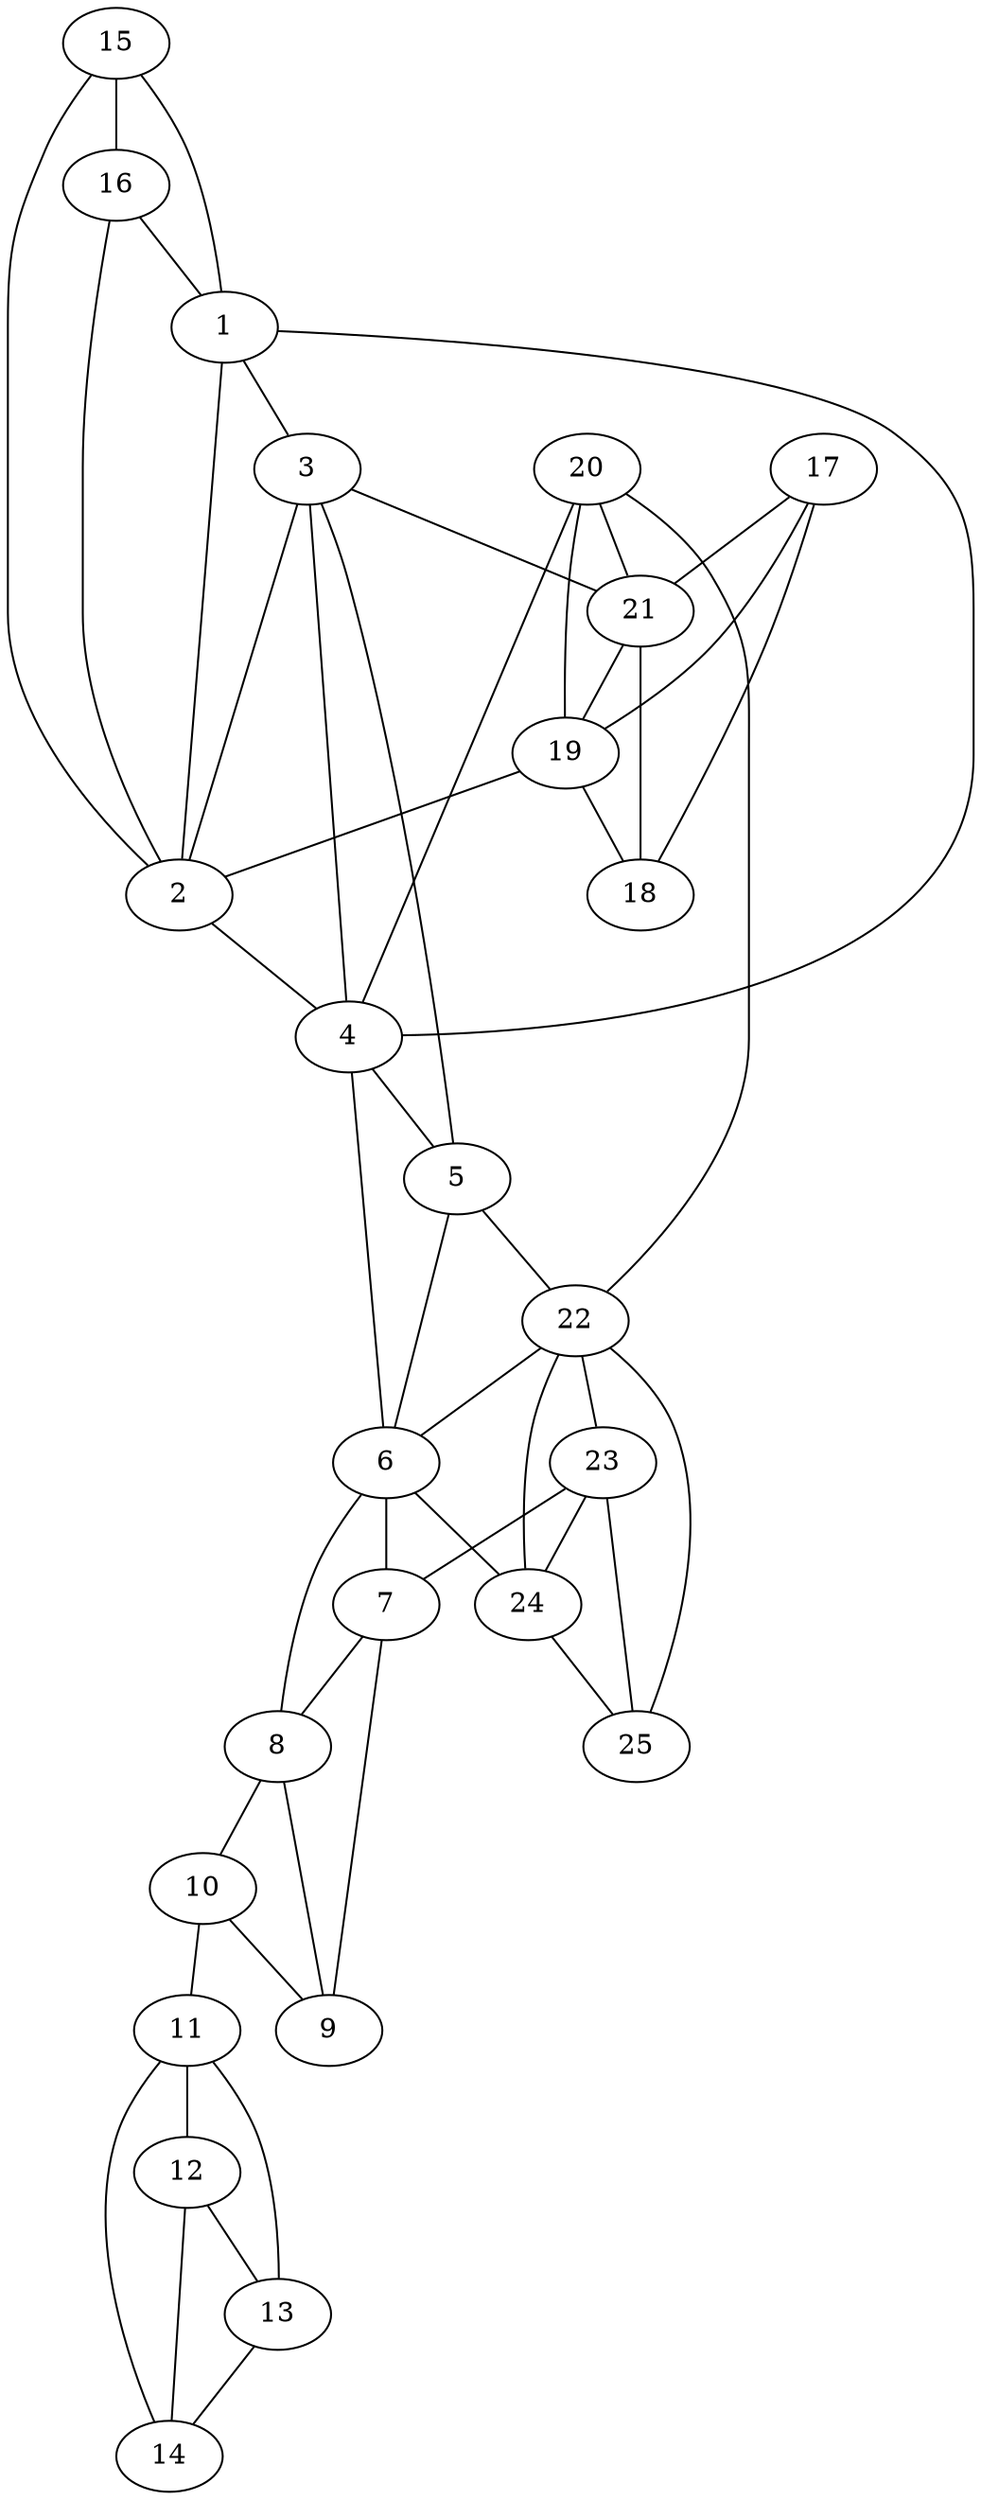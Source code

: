 graph pdb1ol5 {
	1	 [aaLength=3,
		sequence=KRV,
		type=0];
	3	 [aaLength=14,
		sequence=YLPPEMIEGRMHDE,
		type=0];
	1 -- 3	 [distance0="45.06719",
		frequency=1,
		type0=2];
	2	 [aaLength=8,
		sequence=XXLCGTLD,
		type=0];
	1 -- 2	 [distance0="38.39219",
		frequency=1,
		type0=1];
	4	 [aaLength=10,
		sequence=YKRISRVEFT,
		type=0];
	1 -- 4	 [distance0="92.47216",
		frequency=1,
		type0=3];
	2 -- 3	 [distance0="14.86518",
		distance1="0.0",
		frequency=2,
		type0=1,
		type1=5];
	2 -- 4	 [distance0="58.99761",
		frequency=1,
		type0=3];
	3 -- 4	 [distance0="51.10724",
		frequency=1,
		type0=3];
	21	 [aaLength=6,
		sequence=VLCYEF,
		type=1];
	3 -- 21	 [distance0="8.0",
		frequency=1,
		type0=4];
	5	 [aaLength=22,
		sequence=DFVTEGARDLISRLLKHNPSQR,
		type=0];
	4 -- 5	 [distance0="18.66389",
		distance1="2.0",
		frequency=2,
		type0=1,
		type1=4];
	6	 [aaLength=3,
		sequence=EHP,
		type=0];
	4 -- 6	 [distance0="41.53222",
		frequency=1,
		type0=2];
	5 -- 3	 [distance0="59.79985",
		frequency=1,
		type0=3];
	22	 [aaLength=2,
		sequence=ML,
		type=1];
	5 -- 22	 [distance0="1.0",
		frequency=1,
		type0=4];
	8	 [aaLength=6,
		sequence=vanDerWaals,
		type=0];
	6 -- 8	 [distance0="40.00753",
		frequency=1,
		type0=3];
	6 -- 5	 [distance0="32.03234",
		frequency=1,
		type0=1];
	7	 [aaLength=5,
		sequence=vanDerWaals,
		type=0];
	6 -- 7	 [distance0="34.66219",
		frequency=1,
		type0=2];
	24	 [aaLength=3,
		sequence=ITA,
		type=1];
	6 -- 24	 [distance0="1.0",
		frequency=1,
		type0=4];
	7 -- 8	 [distance0="10.16144",
		distance1="0.0",
		frequency=2,
		type0=1,
		type1=5];
	9	 [aaLength=18,
		sequence=vanDerWaals,
		type=0];
	7 -- 9	 [distance0="19.53162",
		frequency=1,
		type0=2];
	10	 [aaLength=12,
		sequence=vanDerWaals,
		type=0];
	8 -- 10	 [distance0="37.49926",
		frequency=1,
		type0=3];
	9 -- 8	 [distance0="16.69231",
		frequency=1,
		type0=1];
	10 -- 9	 [distance0="29.59979",
		frequency=1,
		type0=1];
	11	 [aaLength=12,
		sequence=vanDerWaals,
		type=0];
	10 -- 11	 [distance0="30.73803",
		distance1="0.0",
		frequency=2,
		type0=2,
		type1=4];
	14	 [aaLength=8,
		sequence=vanDerWaals,
		type=0];
	11 -- 14	 [distance0="27.7829",
		frequency=1,
		type0=3];
	12	 [aaLength=5,
		sequence=vanDerWaals,
		type=0];
	11 -- 12	 [distance0="21.24548",
		distance1="0.0",
		frequency=2,
		type0=1,
		type1=4];
	13	 [aaLength=7,
		sequence=vanDerWaals,
		type=0];
	11 -- 13	 [distance0="23.44082",
		frequency=1,
		type0=2];
	12 -- 14	 [distance0="20.4585",
		frequency=1,
		type0=2];
	12 -- 13	 [distance0="12.48875",
		distance1="0.0",
		frequency=2,
		type0=1,
		type1=4];
	13 -- 14	 [distance0="10.37286",
		distance1="0.0",
		frequency=2,
		type0=1,
		type1=5];
	15	 [aaLength=3,
		sequence=NID,
		type=0];
	15 -- 1	 [distance0="100.5681",
		frequency=1,
		type0=2];
	15 -- 2	 [distance0="138.8297",
		frequency=1,
		type0=3];
	16	 [aaLength=9,
		sequence=SWFEEKANL,
		type=0];
	15 -- 16	 [distance0="6.136306",
		distance1="0.0",
		frequency=2,
		type0=1,
		type1=5];
	16 -- 1	 [distance0="97.59531",
		frequency=1,
		type0=2];
	16 -- 2	 [distance0="135.8562",
		frequency=1,
		type0=3];
	17	 [aaLength=10,
		sequence=HRDIKPENLL,
		type=1];
	18	 [aaLength=8,
		sequence=SAGELKIA,
		type=1];
	17 -- 18	 [distance0="12.0",
		distance1="2.0",
		frequency=2,
		type0=1,
		type1=4];
	19	 [aaLength=8,
		sequence=VHAPSSRR,
		type=1];
	17 -- 19	 [distance0="25.0",
		frequency=1,
		type0=2];
	17 -- 21	 [distance0="63.0",
		frequency=1,
		type0=3];
	18 -- 21	 [distance0="51.0",
		frequency=1,
		type0=3];
	19 -- 2	 [distance0="0.0",
		frequency=1,
		type0=5];
	19 -- 18	 [distance0="13.0",
		frequency=1,
		type0=1];
	20	 [aaLength=6,
		sequence=KPPFEA,
		type=1];
	20 -- 4	 [distance0="6.0",
		frequency=1,
		type0=4];
	20 -- 22	 [distance0="47.0",
		frequency=1,
		type0=3];
	20 -- 19	 [distance0="47.0",
		frequency=1,
		type0=2];
	20 -- 21	 [distance0="9.0",
		frequency=1,
		type0=1];
	21 -- 19	 [distance0="38.0",
		frequency=1,
		type0=2];
	22 -- 6	 [distance0="4.0",
		frequency=1,
		type0=4];
	23	 [aaLength=2,
		sequence=SK,
		type=1];
	22 -- 23	 [distance0="27.0",
		frequency=1,
		type0=3];
	22 -- 24	 [distance0="10.0",
		frequency=1,
		type0=1];
	25	 [aaLength=3,
		sequence=SNC,
		type=1];
	22 -- 25	 [distance0="18.0",
		frequency=1,
		type0=2];
	23 -- 7	 [distance0="2.0",
		frequency=1,
		type0=4];
	23 -- 24	 [distance0="17.0",
		frequency=1,
		type0=2];
	23 -- 25	 [distance0="9.0",
		frequency=1,
		type0=1];
	24 -- 25	 [distance0="8.0",
		distance1="5.0",
		frequency=2,
		type0=1,
		type1=4];
}
